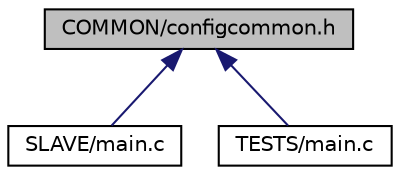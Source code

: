 digraph "COMMON/configcommon.h"
{
 // LATEX_PDF_SIZE
  edge [fontname="Helvetica",fontsize="10",labelfontname="Helvetica",labelfontsize="10"];
  node [fontname="Helvetica",fontsize="10",shape=record];
  Node1 [label="COMMON/configcommon.h",height=0.2,width=0.4,color="black", fillcolor="grey75", style="filled", fontcolor="black",tooltip="Macro definition for display radio error."];
  Node1 -> Node2 [dir="back",color="midnightblue",fontsize="10",style="solid",fontname="Helvetica"];
  Node2 [label="SLAVE/main.c",height=0.2,width=0.4,color="black", fillcolor="white", style="filled",URL="$_s_l_a_v_e_2main_8c.html",tooltip="Code skeleton for SLAVE module, illustrating reception of packets. The packet format is determined by..."];
  Node1 -> Node3 [dir="back",color="midnightblue",fontsize="10",style="solid",fontname="Helvetica"];
  Node3 [label="TESTS/main.c",height=0.2,width=0.4,color="black", fillcolor="white", style="filled",URL="$_t_e_s_t_s_2main_8c.html",tooltip="Provides basic evaluation functions like transmitting CW or measuring BER from a 101010 bit stream Ra..."];
}
